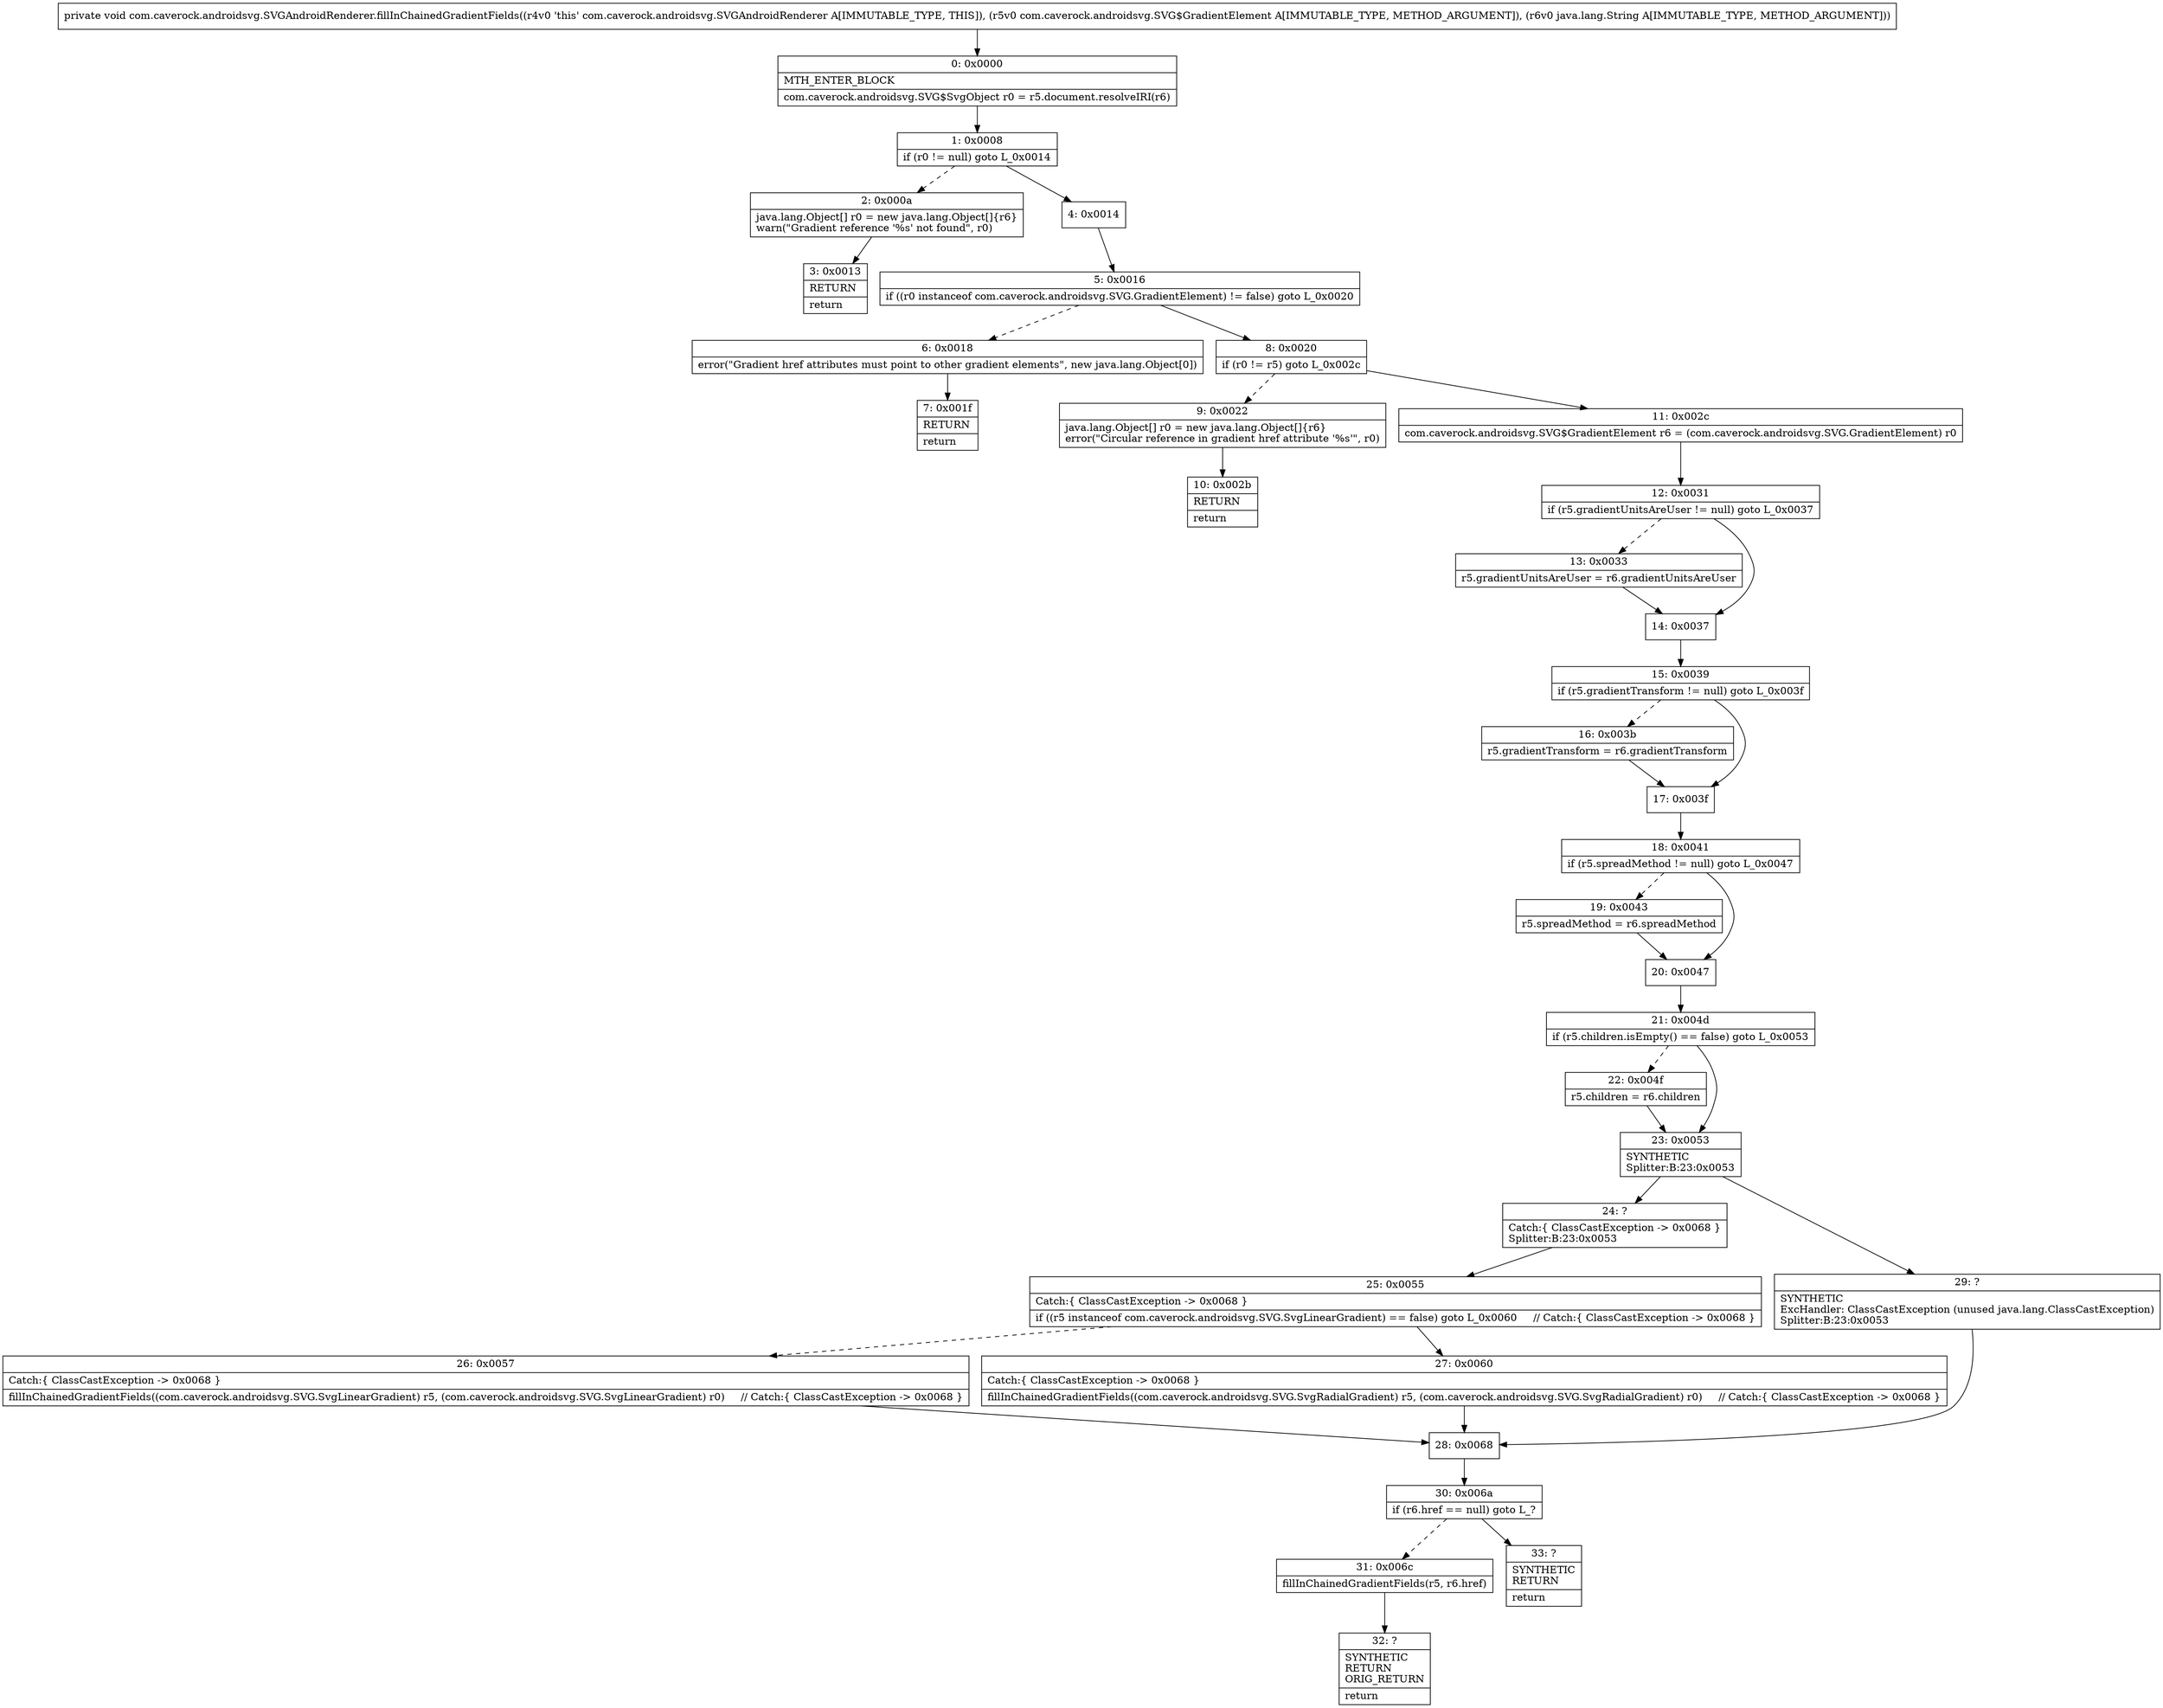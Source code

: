 digraph "CFG forcom.caverock.androidsvg.SVGAndroidRenderer.fillInChainedGradientFields(Lcom\/caverock\/androidsvg\/SVG$GradientElement;Ljava\/lang\/String;)V" {
Node_0 [shape=record,label="{0\:\ 0x0000|MTH_ENTER_BLOCK\l|com.caverock.androidsvg.SVG$SvgObject r0 = r5.document.resolveIRI(r6)\l}"];
Node_1 [shape=record,label="{1\:\ 0x0008|if (r0 != null) goto L_0x0014\l}"];
Node_2 [shape=record,label="{2\:\ 0x000a|java.lang.Object[] r0 = new java.lang.Object[]\{r6\}\lwarn(\"Gradient reference '%s' not found\", r0)\l}"];
Node_3 [shape=record,label="{3\:\ 0x0013|RETURN\l|return\l}"];
Node_4 [shape=record,label="{4\:\ 0x0014}"];
Node_5 [shape=record,label="{5\:\ 0x0016|if ((r0 instanceof com.caverock.androidsvg.SVG.GradientElement) != false) goto L_0x0020\l}"];
Node_6 [shape=record,label="{6\:\ 0x0018|error(\"Gradient href attributes must point to other gradient elements\", new java.lang.Object[0])\l}"];
Node_7 [shape=record,label="{7\:\ 0x001f|RETURN\l|return\l}"];
Node_8 [shape=record,label="{8\:\ 0x0020|if (r0 != r5) goto L_0x002c\l}"];
Node_9 [shape=record,label="{9\:\ 0x0022|java.lang.Object[] r0 = new java.lang.Object[]\{r6\}\lerror(\"Circular reference in gradient href attribute '%s'\", r0)\l}"];
Node_10 [shape=record,label="{10\:\ 0x002b|RETURN\l|return\l}"];
Node_11 [shape=record,label="{11\:\ 0x002c|com.caverock.androidsvg.SVG$GradientElement r6 = (com.caverock.androidsvg.SVG.GradientElement) r0\l}"];
Node_12 [shape=record,label="{12\:\ 0x0031|if (r5.gradientUnitsAreUser != null) goto L_0x0037\l}"];
Node_13 [shape=record,label="{13\:\ 0x0033|r5.gradientUnitsAreUser = r6.gradientUnitsAreUser\l}"];
Node_14 [shape=record,label="{14\:\ 0x0037}"];
Node_15 [shape=record,label="{15\:\ 0x0039|if (r5.gradientTransform != null) goto L_0x003f\l}"];
Node_16 [shape=record,label="{16\:\ 0x003b|r5.gradientTransform = r6.gradientTransform\l}"];
Node_17 [shape=record,label="{17\:\ 0x003f}"];
Node_18 [shape=record,label="{18\:\ 0x0041|if (r5.spreadMethod != null) goto L_0x0047\l}"];
Node_19 [shape=record,label="{19\:\ 0x0043|r5.spreadMethod = r6.spreadMethod\l}"];
Node_20 [shape=record,label="{20\:\ 0x0047}"];
Node_21 [shape=record,label="{21\:\ 0x004d|if (r5.children.isEmpty() == false) goto L_0x0053\l}"];
Node_22 [shape=record,label="{22\:\ 0x004f|r5.children = r6.children\l}"];
Node_23 [shape=record,label="{23\:\ 0x0053|SYNTHETIC\lSplitter:B:23:0x0053\l}"];
Node_24 [shape=record,label="{24\:\ ?|Catch:\{ ClassCastException \-\> 0x0068 \}\lSplitter:B:23:0x0053\l}"];
Node_25 [shape=record,label="{25\:\ 0x0055|Catch:\{ ClassCastException \-\> 0x0068 \}\l|if ((r5 instanceof com.caverock.androidsvg.SVG.SvgLinearGradient) == false) goto L_0x0060     \/\/ Catch:\{ ClassCastException \-\> 0x0068 \}\l}"];
Node_26 [shape=record,label="{26\:\ 0x0057|Catch:\{ ClassCastException \-\> 0x0068 \}\l|fillInChainedGradientFields((com.caverock.androidsvg.SVG.SvgLinearGradient) r5, (com.caverock.androidsvg.SVG.SvgLinearGradient) r0)     \/\/ Catch:\{ ClassCastException \-\> 0x0068 \}\l}"];
Node_27 [shape=record,label="{27\:\ 0x0060|Catch:\{ ClassCastException \-\> 0x0068 \}\l|fillInChainedGradientFields((com.caverock.androidsvg.SVG.SvgRadialGradient) r5, (com.caverock.androidsvg.SVG.SvgRadialGradient) r0)     \/\/ Catch:\{ ClassCastException \-\> 0x0068 \}\l}"];
Node_28 [shape=record,label="{28\:\ 0x0068}"];
Node_29 [shape=record,label="{29\:\ ?|SYNTHETIC\lExcHandler: ClassCastException (unused java.lang.ClassCastException)\lSplitter:B:23:0x0053\l}"];
Node_30 [shape=record,label="{30\:\ 0x006a|if (r6.href == null) goto L_?\l}"];
Node_31 [shape=record,label="{31\:\ 0x006c|fillInChainedGradientFields(r5, r6.href)\l}"];
Node_32 [shape=record,label="{32\:\ ?|SYNTHETIC\lRETURN\lORIG_RETURN\l|return\l}"];
Node_33 [shape=record,label="{33\:\ ?|SYNTHETIC\lRETURN\l|return\l}"];
MethodNode[shape=record,label="{private void com.caverock.androidsvg.SVGAndroidRenderer.fillInChainedGradientFields((r4v0 'this' com.caverock.androidsvg.SVGAndroidRenderer A[IMMUTABLE_TYPE, THIS]), (r5v0 com.caverock.androidsvg.SVG$GradientElement A[IMMUTABLE_TYPE, METHOD_ARGUMENT]), (r6v0 java.lang.String A[IMMUTABLE_TYPE, METHOD_ARGUMENT])) }"];
MethodNode -> Node_0;
Node_0 -> Node_1;
Node_1 -> Node_2[style=dashed];
Node_1 -> Node_4;
Node_2 -> Node_3;
Node_4 -> Node_5;
Node_5 -> Node_6[style=dashed];
Node_5 -> Node_8;
Node_6 -> Node_7;
Node_8 -> Node_9[style=dashed];
Node_8 -> Node_11;
Node_9 -> Node_10;
Node_11 -> Node_12;
Node_12 -> Node_13[style=dashed];
Node_12 -> Node_14;
Node_13 -> Node_14;
Node_14 -> Node_15;
Node_15 -> Node_16[style=dashed];
Node_15 -> Node_17;
Node_16 -> Node_17;
Node_17 -> Node_18;
Node_18 -> Node_19[style=dashed];
Node_18 -> Node_20;
Node_19 -> Node_20;
Node_20 -> Node_21;
Node_21 -> Node_22[style=dashed];
Node_21 -> Node_23;
Node_22 -> Node_23;
Node_23 -> Node_24;
Node_23 -> Node_29;
Node_24 -> Node_25;
Node_25 -> Node_26[style=dashed];
Node_25 -> Node_27;
Node_26 -> Node_28;
Node_27 -> Node_28;
Node_28 -> Node_30;
Node_29 -> Node_28;
Node_30 -> Node_31[style=dashed];
Node_30 -> Node_33;
Node_31 -> Node_32;
}

